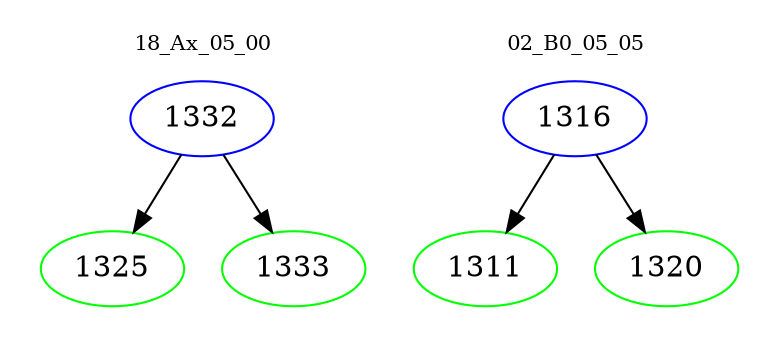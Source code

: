 digraph{
subgraph cluster_0 {
color = white
label = "18_Ax_05_00";
fontsize=10;
T0_1332 [label="1332", color="blue"]
T0_1332 -> T0_1325 [color="black"]
T0_1325 [label="1325", color="green"]
T0_1332 -> T0_1333 [color="black"]
T0_1333 [label="1333", color="green"]
}
subgraph cluster_1 {
color = white
label = "02_B0_05_05";
fontsize=10;
T1_1316 [label="1316", color="blue"]
T1_1316 -> T1_1311 [color="black"]
T1_1311 [label="1311", color="green"]
T1_1316 -> T1_1320 [color="black"]
T1_1320 [label="1320", color="green"]
}
}
